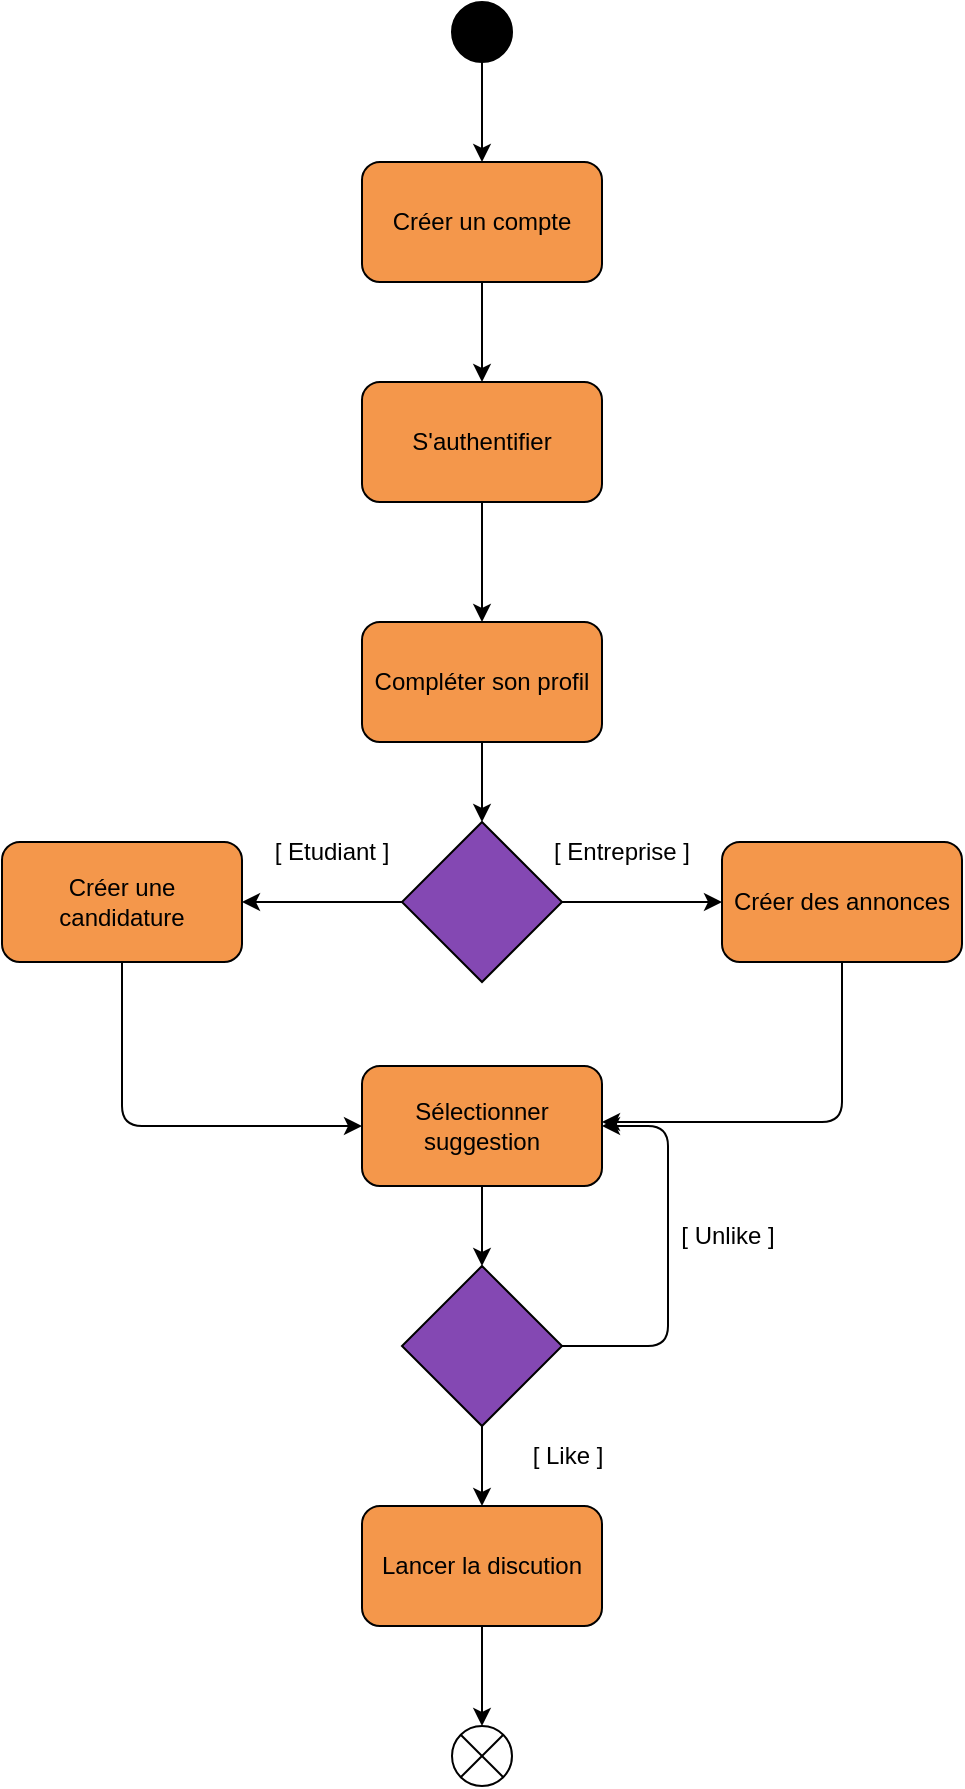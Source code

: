 <mxfile>
    <diagram id="f9leMCaYTHkxC1vZRXVg" name="Page-1">
        <mxGraphModel dx="1253" dy="1045" grid="1" gridSize="10" guides="1" tooltips="1" connect="1" arrows="1" fold="1" page="1" pageScale="1" pageWidth="1654" pageHeight="1169" math="0" shadow="0">
            <root>
                <mxCell id="0"/>
                <mxCell id="1" parent="0"/>
                <mxCell id="10" style="edgeStyle=none;html=1;exitX=0.5;exitY=1;exitDx=0;exitDy=0;entryX=0.5;entryY=0;entryDx=0;entryDy=0;" parent="1" source="2" target="14" edge="1">
                    <mxGeometry relative="1" as="geometry">
                        <mxPoint x="827" y="880" as="targetPoint"/>
                    </mxGeometry>
                </mxCell>
                <mxCell id="11" style="edgeStyle=none;html=1;exitX=1;exitY=0.5;exitDx=0;exitDy=0;entryX=1;entryY=0.5;entryDx=0;entryDy=0;" parent="1" source="2" target="6" edge="1">
                    <mxGeometry relative="1" as="geometry">
                        <mxPoint x="920" y="710" as="targetPoint"/>
                        <Array as="points">
                            <mxPoint x="920" y="810"/>
                            <mxPoint x="920" y="700"/>
                        </Array>
                    </mxGeometry>
                </mxCell>
                <mxCell id="2" value="" style="rhombus;whiteSpace=wrap;html=1;fillColor=#8448B3;" parent="1" vertex="1">
                    <mxGeometry x="787" y="770" width="80" height="80" as="geometry"/>
                </mxCell>
                <mxCell id="23" value="" style="edgeStyle=none;html=1;" parent="1" source="4" target="22" edge="1">
                    <mxGeometry relative="1" as="geometry"/>
                </mxCell>
                <mxCell id="4" value="Créer un compte" style="rounded=1;whiteSpace=wrap;html=1;fillColor=#F4974B;" parent="1" vertex="1">
                    <mxGeometry x="767" y="218" width="120" height="60" as="geometry"/>
                </mxCell>
                <mxCell id="29" value="" style="edgeStyle=none;html=1;" edge="1" parent="1" source="5" target="27">
                    <mxGeometry relative="1" as="geometry"/>
                </mxCell>
                <mxCell id="5" value="Compléter son profil" style="rounded=1;whiteSpace=wrap;html=1;fillColor=#F4974B;" parent="1" vertex="1">
                    <mxGeometry x="767" y="448" width="120" height="60" as="geometry"/>
                </mxCell>
                <mxCell id="9" style="edgeStyle=none;html=1;exitX=0.5;exitY=1;exitDx=0;exitDy=0;entryX=0.5;entryY=0;entryDx=0;entryDy=0;" parent="1" source="6" target="2" edge="1">
                    <mxGeometry relative="1" as="geometry"/>
                </mxCell>
                <mxCell id="6" value="Sélectionner&lt;br&gt;suggestion" style="rounded=1;whiteSpace=wrap;html=1;fillColor=#F4974B;" parent="1" vertex="1">
                    <mxGeometry x="767" y="670" width="120" height="60" as="geometry"/>
                </mxCell>
                <mxCell id="12" value="[ Like ]" style="text;html=1;strokeColor=none;fillColor=none;align=center;verticalAlign=middle;whiteSpace=wrap;rounded=0;" parent="1" vertex="1">
                    <mxGeometry x="840" y="850" width="60" height="30" as="geometry"/>
                </mxCell>
                <mxCell id="13" value="[ Unlike ]" style="text;html=1;strokeColor=none;fillColor=none;align=center;verticalAlign=middle;whiteSpace=wrap;rounded=0;" parent="1" vertex="1">
                    <mxGeometry x="920" y="740" width="60" height="30" as="geometry"/>
                </mxCell>
                <mxCell id="26" value="" style="edgeStyle=none;html=1;" parent="1" source="14" target="16" edge="1">
                    <mxGeometry relative="1" as="geometry"/>
                </mxCell>
                <mxCell id="14" value="Lancer la discution" style="rounded=1;whiteSpace=wrap;html=1;fillColor=#F4974B;" parent="1" vertex="1">
                    <mxGeometry x="767" y="890" width="120" height="60" as="geometry"/>
                </mxCell>
                <mxCell id="25" value="" style="edgeStyle=none;html=1;" parent="1" source="15" target="4" edge="1">
                    <mxGeometry relative="1" as="geometry"/>
                </mxCell>
                <mxCell id="15" value="" style="ellipse;fillColor=#000000;strokeColor=#000000;" parent="1" vertex="1">
                    <mxGeometry x="812" y="138" width="30" height="30" as="geometry"/>
                </mxCell>
                <mxCell id="16" value="" style="shape=sumEllipse;perimeter=ellipsePerimeter;whiteSpace=wrap;html=1;backgroundOutline=1;" parent="1" vertex="1">
                    <mxGeometry x="812" y="1000" width="30" height="30" as="geometry"/>
                </mxCell>
                <mxCell id="24" value="" style="edgeStyle=none;html=1;" parent="1" source="22" target="5" edge="1">
                    <mxGeometry relative="1" as="geometry"/>
                </mxCell>
                <mxCell id="22" value="S'authentifier" style="rounded=1;whiteSpace=wrap;html=1;fillColor=#F4974B;" parent="1" vertex="1">
                    <mxGeometry x="767" y="328" width="120" height="60" as="geometry"/>
                </mxCell>
                <mxCell id="32" value="" style="edgeStyle=none;html=1;" edge="1" parent="1" source="27" target="31">
                    <mxGeometry relative="1" as="geometry"/>
                </mxCell>
                <mxCell id="35" value="" style="edgeStyle=none;html=1;" edge="1" parent="1" source="27" target="34">
                    <mxGeometry relative="1" as="geometry"/>
                </mxCell>
                <mxCell id="27" value="" style="rhombus;whiteSpace=wrap;html=1;fillColor=#8448B3;" vertex="1" parent="1">
                    <mxGeometry x="787" y="548" width="80" height="80" as="geometry"/>
                </mxCell>
                <mxCell id="33" style="edgeStyle=none;html=1;exitX=0.5;exitY=1;exitDx=0;exitDy=0;entryX=0;entryY=0.5;entryDx=0;entryDy=0;" edge="1" parent="1" source="31" target="6">
                    <mxGeometry relative="1" as="geometry">
                        <Array as="points">
                            <mxPoint x="647" y="700"/>
                        </Array>
                    </mxGeometry>
                </mxCell>
                <mxCell id="31" value="Créer une candidature" style="rounded=1;whiteSpace=wrap;html=1;fillColor=#F4974B;" vertex="1" parent="1">
                    <mxGeometry x="587" y="558" width="120" height="60" as="geometry"/>
                </mxCell>
                <mxCell id="36" style="edgeStyle=none;html=1;exitX=0.5;exitY=1;exitDx=0;exitDy=0;" edge="1" parent="1" source="34">
                    <mxGeometry relative="1" as="geometry">
                        <mxPoint x="887" y="698" as="targetPoint"/>
                        <Array as="points">
                            <mxPoint x="1007" y="698"/>
                        </Array>
                    </mxGeometry>
                </mxCell>
                <mxCell id="34" value="Créer des annonces" style="rounded=1;whiteSpace=wrap;html=1;fillColor=#F4974B;" vertex="1" parent="1">
                    <mxGeometry x="947" y="558" width="120" height="60" as="geometry"/>
                </mxCell>
                <mxCell id="38" value="[ Etudiant ]" style="text;html=1;strokeColor=none;fillColor=none;align=center;verticalAlign=middle;whiteSpace=wrap;rounded=0;" vertex="1" parent="1">
                    <mxGeometry x="717" y="548" width="70" height="30" as="geometry"/>
                </mxCell>
                <mxCell id="40" value="[ Entreprise ]" style="text;html=1;strokeColor=none;fillColor=none;align=center;verticalAlign=middle;whiteSpace=wrap;rounded=0;" vertex="1" parent="1">
                    <mxGeometry x="857" y="548" width="80" height="30" as="geometry"/>
                </mxCell>
            </root>
        </mxGraphModel>
    </diagram>
</mxfile>